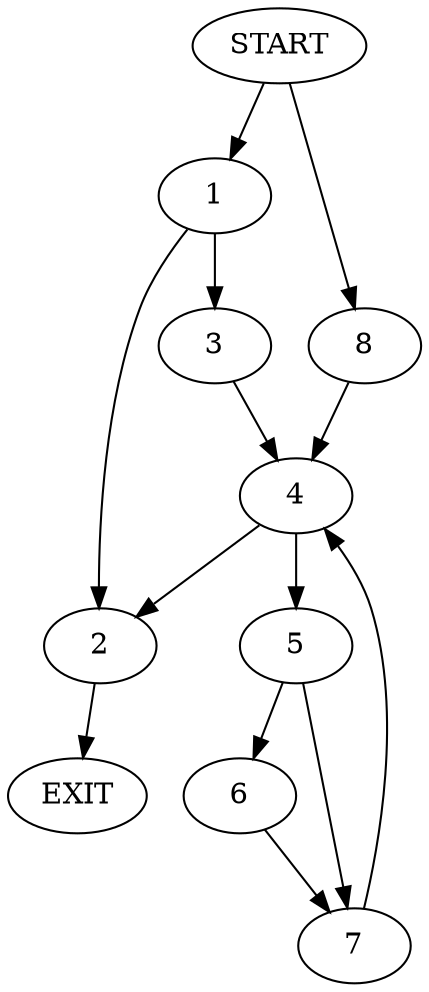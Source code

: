 digraph {
0 [label="START"]
9 [label="EXIT"]
0 -> 1
1 -> 2
1 -> 3
2 -> 9
3 -> 4
4 -> 2
4 -> 5
5 -> 6
5 -> 7
6 -> 7
7 -> 4
0 -> 8
8 -> 4
}
